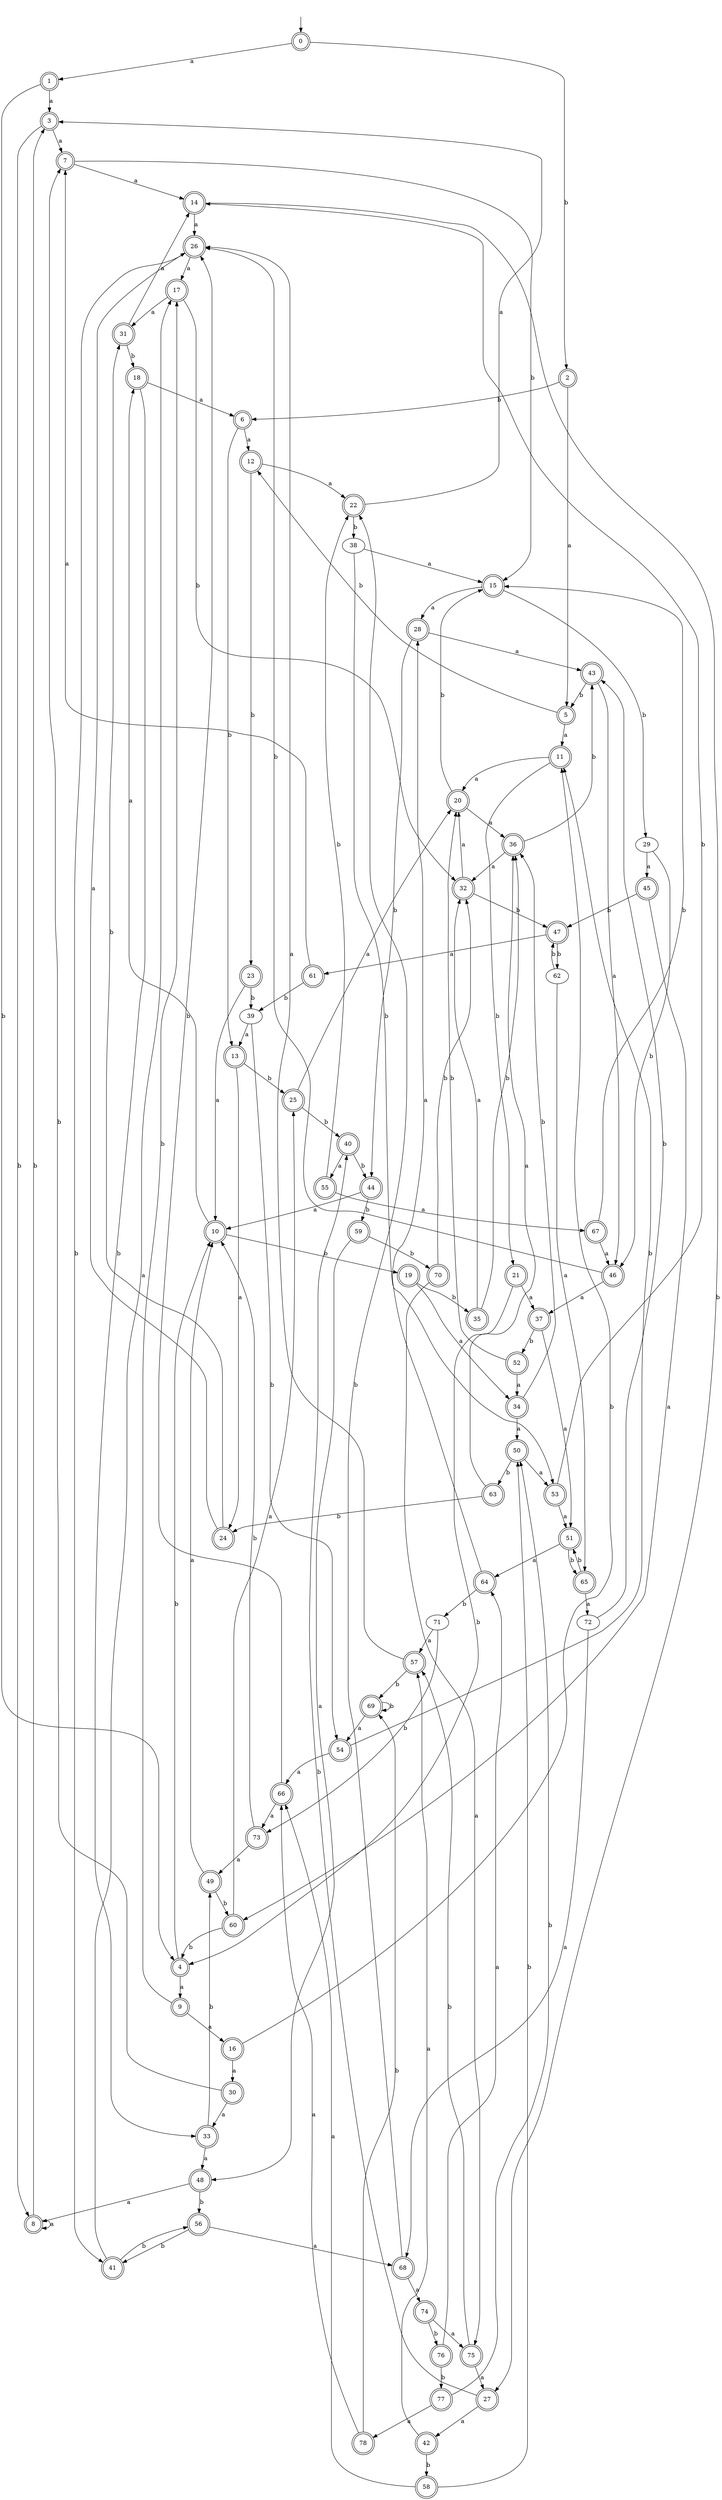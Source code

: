 digraph RandomDFA {
  __start0 [label="", shape=none];
  __start0 -> 0 [label=""];
  0 [shape=circle] [shape=doublecircle]
  0 -> 1 [label="a"]
  0 -> 2 [label="b"]
  1 [shape=doublecircle]
  1 -> 3 [label="a"]
  1 -> 4 [label="b"]
  2 [shape=doublecircle]
  2 -> 5 [label="a"]
  2 -> 6 [label="b"]
  3 [shape=doublecircle]
  3 -> 7 [label="a"]
  3 -> 8 [label="b"]
  4 [shape=doublecircle]
  4 -> 9 [label="a"]
  4 -> 10 [label="b"]
  5 [shape=doublecircle]
  5 -> 11 [label="a"]
  5 -> 12 [label="b"]
  6 [shape=doublecircle]
  6 -> 12 [label="a"]
  6 -> 13 [label="b"]
  7 [shape=doublecircle]
  7 -> 14 [label="a"]
  7 -> 15 [label="b"]
  8 [shape=doublecircle]
  8 -> 8 [label="a"]
  8 -> 3 [label="b"]
  9 [shape=doublecircle]
  9 -> 16 [label="a"]
  9 -> 17 [label="b"]
  10 [shape=doublecircle]
  10 -> 18 [label="a"]
  10 -> 19 [label="b"]
  11 [shape=doublecircle]
  11 -> 20 [label="a"]
  11 -> 21 [label="b"]
  12 [shape=doublecircle]
  12 -> 22 [label="a"]
  12 -> 23 [label="b"]
  13 [shape=doublecircle]
  13 -> 24 [label="a"]
  13 -> 25 [label="b"]
  14 [shape=doublecircle]
  14 -> 26 [label="a"]
  14 -> 27 [label="b"]
  15 [shape=doublecircle]
  15 -> 28 [label="a"]
  15 -> 29 [label="b"]
  16 [shape=doublecircle]
  16 -> 30 [label="a"]
  16 -> 11 [label="b"]
  17 [shape=doublecircle]
  17 -> 31 [label="a"]
  17 -> 32 [label="b"]
  18 [shape=doublecircle]
  18 -> 6 [label="a"]
  18 -> 33 [label="b"]
  19 [shape=doublecircle]
  19 -> 34 [label="a"]
  19 -> 35 [label="b"]
  20 [shape=doublecircle]
  20 -> 36 [label="a"]
  20 -> 15 [label="b"]
  21 [shape=doublecircle]
  21 -> 37 [label="a"]
  21 -> 4 [label="b"]
  22 [shape=doublecircle]
  22 -> 3 [label="a"]
  22 -> 38 [label="b"]
  23 [shape=doublecircle]
  23 -> 10 [label="a"]
  23 -> 39 [label="b"]
  24 [shape=doublecircle]
  24 -> 26 [label="a"]
  24 -> 31 [label="b"]
  25 [shape=doublecircle]
  25 -> 20 [label="a"]
  25 -> 40 [label="b"]
  26 [shape=doublecircle]
  26 -> 17 [label="a"]
  26 -> 41 [label="b"]
  27 [shape=doublecircle]
  27 -> 42 [label="a"]
  27 -> 40 [label="b"]
  28 [shape=doublecircle]
  28 -> 43 [label="a"]
  28 -> 44 [label="b"]
  29
  29 -> 45 [label="a"]
  29 -> 46 [label="b"]
  30 [shape=doublecircle]
  30 -> 33 [label="a"]
  30 -> 7 [label="b"]
  31 [shape=doublecircle]
  31 -> 14 [label="a"]
  31 -> 18 [label="b"]
  32 [shape=doublecircle]
  32 -> 20 [label="a"]
  32 -> 47 [label="b"]
  33 [shape=doublecircle]
  33 -> 48 [label="a"]
  33 -> 49 [label="b"]
  34 [shape=doublecircle]
  34 -> 50 [label="a"]
  34 -> 36 [label="b"]
  35 [shape=doublecircle]
  35 -> 32 [label="a"]
  35 -> 36 [label="b"]
  36 [shape=doublecircle]
  36 -> 32 [label="a"]
  36 -> 43 [label="b"]
  37 [shape=doublecircle]
  37 -> 51 [label="a"]
  37 -> 52 [label="b"]
  38
  38 -> 15 [label="a"]
  38 -> 53 [label="b"]
  39
  39 -> 13 [label="a"]
  39 -> 54 [label="b"]
  40 [shape=doublecircle]
  40 -> 55 [label="a"]
  40 -> 44 [label="b"]
  41 [shape=doublecircle]
  41 -> 17 [label="a"]
  41 -> 56 [label="b"]
  42 [shape=doublecircle]
  42 -> 57 [label="a"]
  42 -> 58 [label="b"]
  43 [shape=doublecircle]
  43 -> 46 [label="a"]
  43 -> 5 [label="b"]
  44 [shape=doublecircle]
  44 -> 10 [label="a"]
  44 -> 59 [label="b"]
  45 [shape=doublecircle]
  45 -> 60 [label="a"]
  45 -> 47 [label="b"]
  46 [shape=doublecircle]
  46 -> 37 [label="a"]
  46 -> 26 [label="b"]
  47 [shape=doublecircle]
  47 -> 61 [label="a"]
  47 -> 62 [label="b"]
  48 [shape=doublecircle]
  48 -> 8 [label="a"]
  48 -> 56 [label="b"]
  49 [shape=doublecircle]
  49 -> 10 [label="a"]
  49 -> 60 [label="b"]
  50 [shape=doublecircle]
  50 -> 53 [label="a"]
  50 -> 63 [label="b"]
  51 [shape=doublecircle]
  51 -> 64 [label="a"]
  51 -> 65 [label="b"]
  52 [shape=doublecircle]
  52 -> 34 [label="a"]
  52 -> 20 [label="b"]
  53 [shape=doublecircle]
  53 -> 51 [label="a"]
  53 -> 14 [label="b"]
  54 [shape=doublecircle]
  54 -> 66 [label="a"]
  54 -> 11 [label="b"]
  55 [shape=doublecircle]
  55 -> 67 [label="a"]
  55 -> 22 [label="b"]
  56 [shape=doublecircle]
  56 -> 68 [label="a"]
  56 -> 41 [label="b"]
  57 [shape=doublecircle]
  57 -> 26 [label="a"]
  57 -> 69 [label="b"]
  58 [shape=doublecircle]
  58 -> 66 [label="a"]
  58 -> 50 [label="b"]
  59 [shape=doublecircle]
  59 -> 48 [label="a"]
  59 -> 70 [label="b"]
  60 [shape=doublecircle]
  60 -> 25 [label="a"]
  60 -> 4 [label="b"]
  61 [shape=doublecircle]
  61 -> 7 [label="a"]
  61 -> 39 [label="b"]
  62
  62 -> 65 [label="a"]
  62 -> 47 [label="b"]
  63 [shape=doublecircle]
  63 -> 36 [label="a"]
  63 -> 24 [label="b"]
  64 [shape=doublecircle]
  64 -> 28 [label="a"]
  64 -> 71 [label="b"]
  65 [shape=doublecircle]
  65 -> 72 [label="a"]
  65 -> 51 [label="b"]
  66 [shape=doublecircle]
  66 -> 73 [label="a"]
  66 -> 26 [label="b"]
  67 [shape=doublecircle]
  67 -> 46 [label="a"]
  67 -> 15 [label="b"]
  68 [shape=doublecircle]
  68 -> 74 [label="a"]
  68 -> 22 [label="b"]
  69 [shape=doublecircle]
  69 -> 54 [label="a"]
  69 -> 69 [label="b"]
  70 [shape=doublecircle]
  70 -> 75 [label="a"]
  70 -> 32 [label="b"]
  71
  71 -> 57 [label="a"]
  71 -> 73 [label="b"]
  72
  72 -> 68 [label="a"]
  72 -> 43 [label="b"]
  73 [shape=doublecircle]
  73 -> 49 [label="a"]
  73 -> 10 [label="b"]
  74 [shape=doublecircle]
  74 -> 75 [label="a"]
  74 -> 76 [label="b"]
  75 [shape=doublecircle]
  75 -> 27 [label="a"]
  75 -> 57 [label="b"]
  76 [shape=doublecircle]
  76 -> 64 [label="a"]
  76 -> 77 [label="b"]
  77 [shape=doublecircle]
  77 -> 78 [label="a"]
  77 -> 50 [label="b"]
  78 [shape=doublecircle]
  78 -> 66 [label="a"]
  78 -> 69 [label="b"]
}
